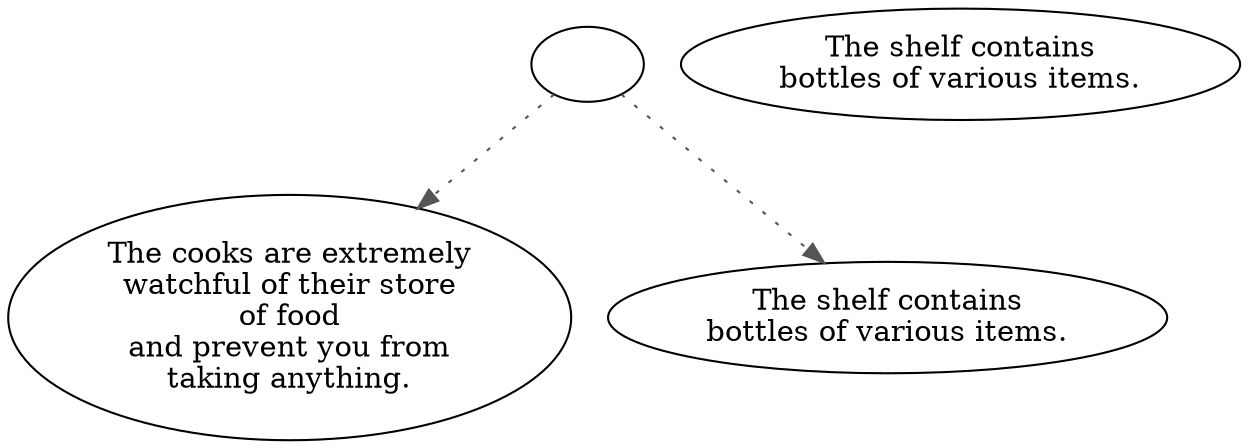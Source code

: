 digraph COOKSHEL {
  "start" [style=filled       fillcolor="#FFFFFF"       color="#000000"]
  "start" -> "pickup_p_proc" [style=dotted color="#555555"]
  "start" -> "look_at_p_proc" [style=dotted color="#555555"]
  "start" [label=""]
  "pickup_p_proc" [style=filled       fillcolor="#FFFFFF"       color="#000000"]
  "pickup_p_proc" [label="The cooks are extremely\nwatchful of their store\nof food\nand prevent you from\ntaking anything."]
  "look_at_p_proc" [style=filled       fillcolor="#FFFFFF"       color="#000000"]
  "look_at_p_proc" [label="The shelf contains\nbottles of various items."]
  "description_p_proc" [style=filled       fillcolor="#FFFFFF"       color="#000000"]
  "description_p_proc" [label="The shelf contains\nbottles of various items."]
}